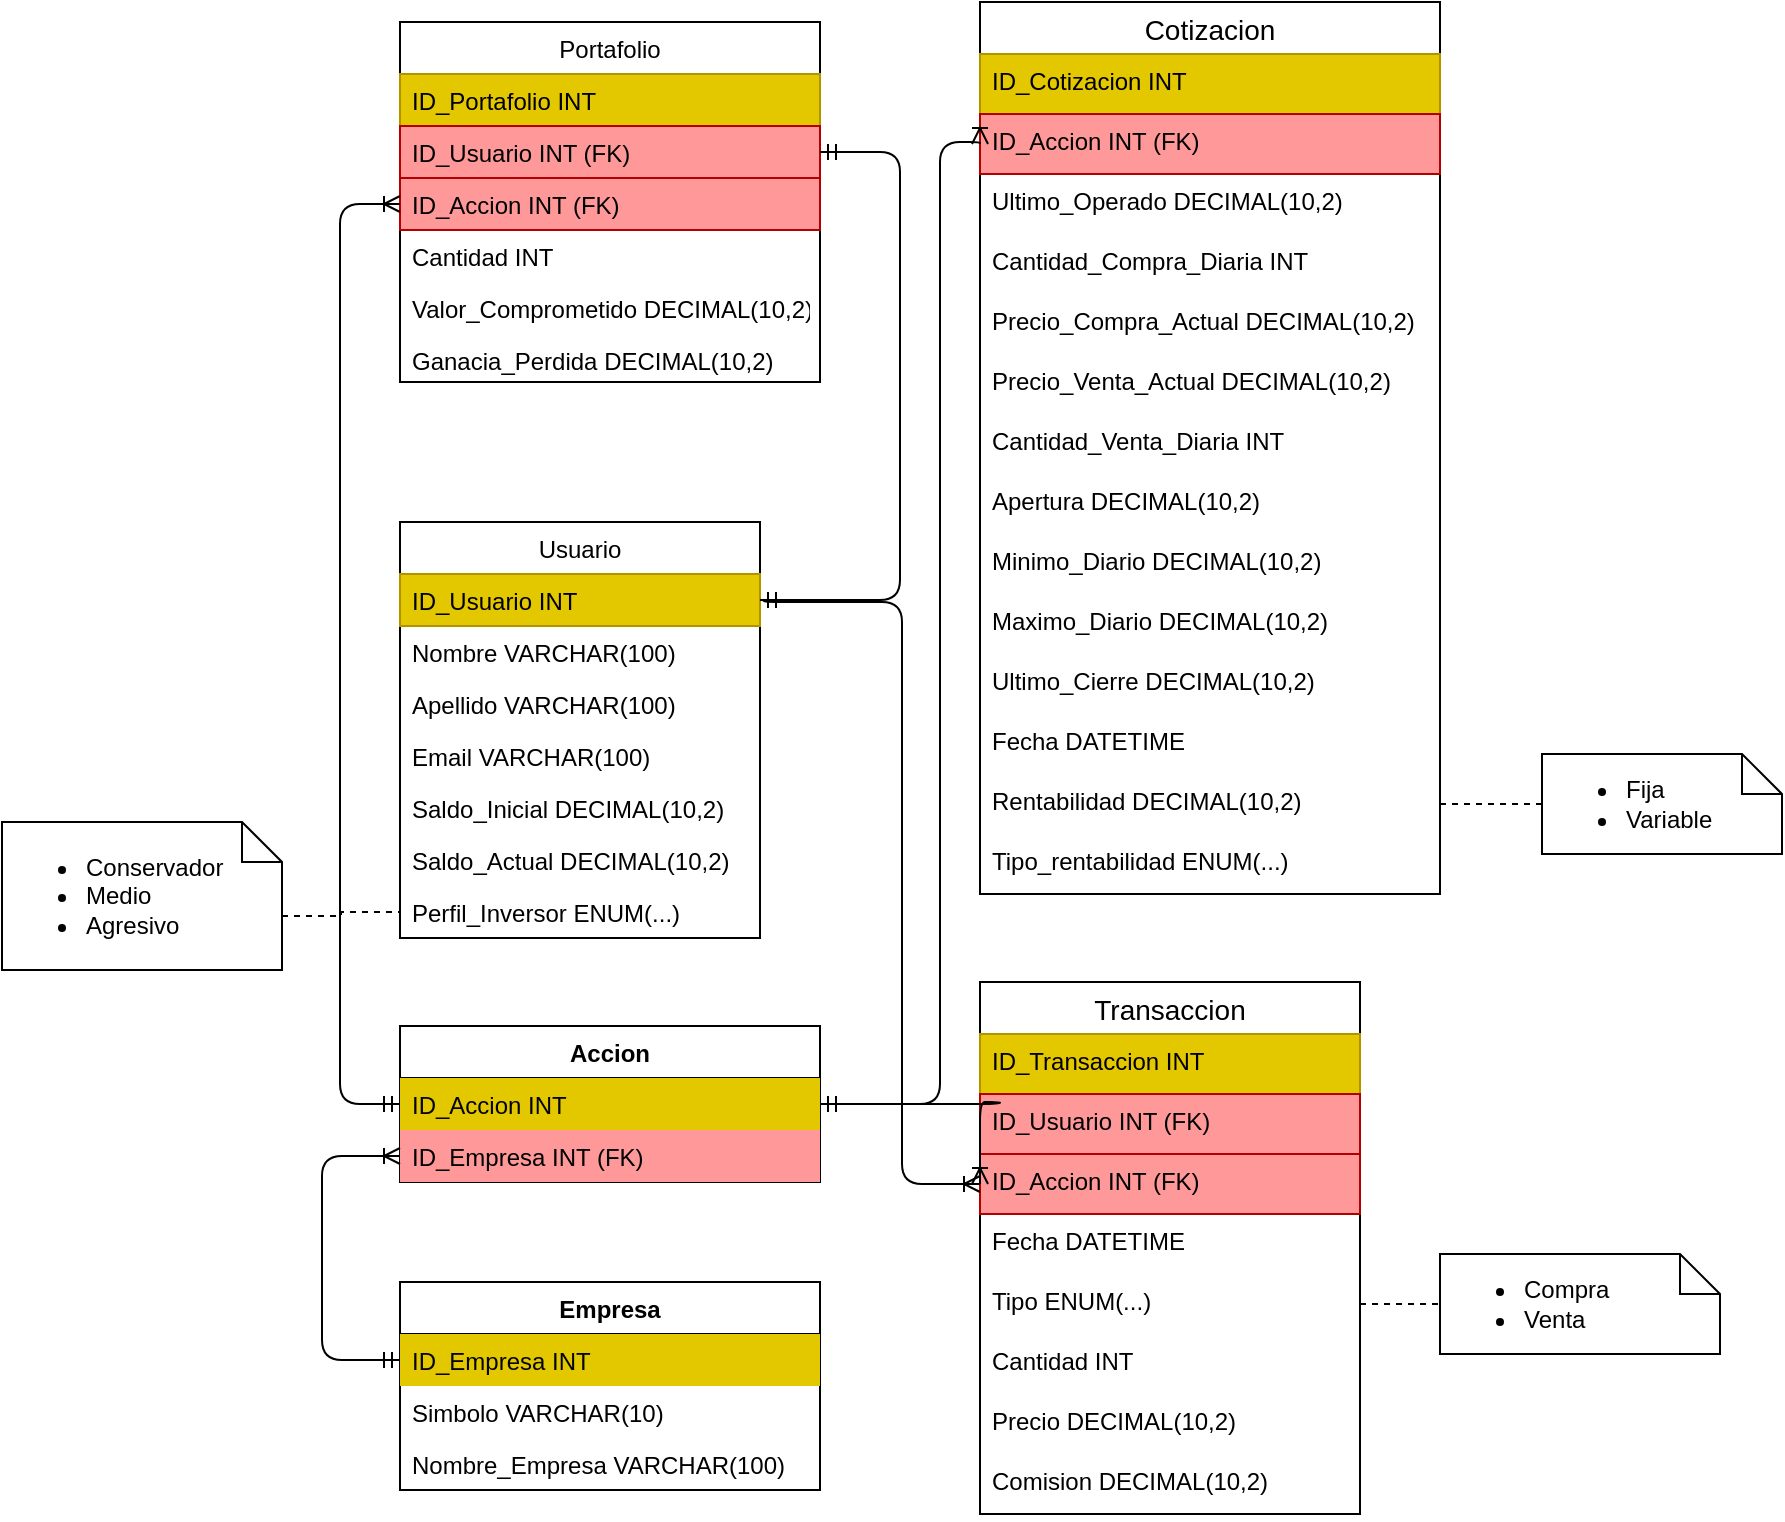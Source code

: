 <mxfile>
    <diagram id="0oqRgSghkAgT4cs2kEvX" name="Broker13">
        <mxGraphModel dx="1404" dy="349" grid="1" gridSize="10" guides="1" tooltips="1" connect="1" arrows="1" fold="1" page="1" pageScale="1" pageWidth="827" pageHeight="1169" math="0" shadow="0">
            <root>
                <mxCell id="0"/>
                <mxCell id="1" parent="0"/>
                <mxCell id="2" value="Portafolio" style="swimlane;fontStyle=0;childLayout=stackLayout;horizontal=1;startSize=26;fillColor=default;horizontalStack=0;resizeParent=1;resizeParentMax=0;resizeLast=0;collapsible=1;marginBottom=0;" parent="1" vertex="1">
                    <mxGeometry x="169" y="60" width="210" height="180" as="geometry"/>
                </mxCell>
                <mxCell id="3" value="ID_Portafolio INT" style="text;strokeColor=#B09500;fillColor=#e3c800;align=left;verticalAlign=top;spacingLeft=4;spacingRight=4;overflow=hidden;rotatable=0;points=[[0,0.5],[1,0.5]];portConstraint=eastwest;fontColor=#000000;" parent="2" vertex="1">
                    <mxGeometry y="26" width="210" height="26" as="geometry"/>
                </mxCell>
                <mxCell id="4" value="ID_Usuario INT (FK)" style="text;strokeColor=#B20000;fillColor=#FF9999;align=left;verticalAlign=top;spacingLeft=4;spacingRight=4;overflow=hidden;rotatable=0;points=[[0,0.5],[1,0.5]];portConstraint=eastwest;fontColor=#000000;" parent="2" vertex="1">
                    <mxGeometry y="52" width="210" height="26" as="geometry"/>
                </mxCell>
                <mxCell id="92" value="ID_Accion INT (FK)" style="text;strokeColor=#B20000;fillColor=#FF9999;align=left;verticalAlign=top;spacingLeft=4;spacingRight=4;overflow=hidden;rotatable=0;points=[[0,0.5],[1,0.5]];portConstraint=eastwest;fontColor=#000000;" parent="2" vertex="1">
                    <mxGeometry y="78" width="210" height="26" as="geometry"/>
                </mxCell>
                <mxCell id="6" value="Cantidad INT" style="text;strokeColor=none;fillColor=none;align=left;verticalAlign=top;spacingLeft=4;spacingRight=4;overflow=hidden;rotatable=0;points=[[0,0.5],[1,0.5]];portConstraint=eastwest;" parent="2" vertex="1">
                    <mxGeometry y="104" width="210" height="26" as="geometry"/>
                </mxCell>
                <mxCell id="7" value="Valor_Comprometido DECIMAL(10,2)" style="text;strokeColor=none;fillColor=none;align=left;verticalAlign=top;spacingLeft=4;spacingRight=4;overflow=hidden;rotatable=0;points=[[0,0.5],[1,0.5]];portConstraint=eastwest;" parent="2" vertex="1">
                    <mxGeometry y="130" width="210" height="26" as="geometry"/>
                </mxCell>
                <mxCell id="8" value="Ganacia_Perdida DECIMAL(10,2)" style="text;strokeColor=none;fillColor=none;align=left;verticalAlign=top;spacingLeft=4;spacingRight=4;overflow=hidden;rotatable=0;points=[[0,0.5],[1,0.5]];portConstraint=eastwest;" parent="2" vertex="1">
                    <mxGeometry y="156" width="210" height="24" as="geometry"/>
                </mxCell>
                <mxCell id="9" value="Usuario" style="swimlane;fontStyle=0;childLayout=stackLayout;horizontal=1;startSize=26;fillColor=default;horizontalStack=0;resizeParent=1;resizeParentMax=0;resizeLast=0;collapsible=1;marginBottom=0;direction=east;" parent="1" vertex="1">
                    <mxGeometry x="169" y="310" width="180" height="208" as="geometry"/>
                </mxCell>
                <mxCell id="10" value="ID_Usuario INT" style="text;strokeColor=#B09500;fillColor=#e3c800;align=left;verticalAlign=top;spacingLeft=4;spacingRight=4;overflow=hidden;rotatable=0;points=[[0,0.5],[1,0.5]];portConstraint=eastwest;fontColor=#000000;" parent="9" vertex="1">
                    <mxGeometry y="26" width="180" height="26" as="geometry"/>
                </mxCell>
                <mxCell id="11" value="Nombre VARCHAR(100)" style="text;strokeColor=none;fillColor=none;align=left;verticalAlign=top;spacingLeft=4;spacingRight=4;overflow=hidden;rotatable=0;points=[[0,0.5],[1,0.5]];portConstraint=eastwest;" parent="9" vertex="1">
                    <mxGeometry y="52" width="180" height="26" as="geometry"/>
                </mxCell>
                <mxCell id="63" value="Apellido VARCHAR(100)" style="text;strokeColor=none;fillColor=none;align=left;verticalAlign=top;spacingLeft=4;spacingRight=4;overflow=hidden;rotatable=0;points=[[0,0.5],[1,0.5]];portConstraint=eastwest;" parent="9" vertex="1">
                    <mxGeometry y="78" width="180" height="26" as="geometry"/>
                </mxCell>
                <mxCell id="12" value="Email VARCHAR(100)" style="text;strokeColor=none;fillColor=none;align=left;verticalAlign=top;spacingLeft=4;spacingRight=4;overflow=hidden;rotatable=0;points=[[0,0.5],[1,0.5]];portConstraint=eastwest;" parent="9" vertex="1">
                    <mxGeometry y="104" width="180" height="26" as="geometry"/>
                </mxCell>
                <mxCell id="13" value="Saldo_Inicial DECIMAL(10,2)" style="text;strokeColor=none;fillColor=none;align=left;verticalAlign=top;spacingLeft=4;spacingRight=4;overflow=hidden;rotatable=0;points=[[0,0.5],[1,0.5]];portConstraint=eastwest;" parent="9" vertex="1">
                    <mxGeometry y="130" width="180" height="26" as="geometry"/>
                </mxCell>
                <mxCell id="93" value="Saldo_Actual DECIMAL(10,2)" style="text;strokeColor=none;fillColor=none;align=left;verticalAlign=top;spacingLeft=4;spacingRight=4;overflow=hidden;rotatable=0;points=[[0,0.5],[1,0.5]];portConstraint=eastwest;" parent="9" vertex="1">
                    <mxGeometry y="156" width="180" height="26" as="geometry"/>
                </mxCell>
                <mxCell id="94" value="Perfil_Inversor ENUM(...)" style="text;strokeColor=none;fillColor=none;align=left;verticalAlign=top;spacingLeft=4;spacingRight=4;overflow=hidden;rotatable=0;points=[[0,0.5],[1,0.5]];portConstraint=eastwest;" parent="9" vertex="1">
                    <mxGeometry y="182" width="180" height="26" as="geometry"/>
                </mxCell>
                <mxCell id="30" value="" style="edgeStyle=orthogonalEdgeStyle;fontSize=12;html=1;endArrow=ERmandOne;startArrow=ERmandOne;exitX=1;exitY=0.5;exitDx=0;exitDy=0;entryX=1;entryY=0.5;entryDx=0;entryDy=0;endFill=0;" parent="1" source="10" target="4" edge="1">
                    <mxGeometry width="100" height="100" relative="1" as="geometry">
                        <mxPoint x="239" y="240" as="sourcePoint"/>
                        <mxPoint x="389" y="70" as="targetPoint"/>
                        <Array as="points">
                            <mxPoint x="419" y="349"/>
                            <mxPoint x="419" y="125"/>
                        </Array>
                    </mxGeometry>
                </mxCell>
                <mxCell id="31" value="Cotizacion" style="swimlane;fontStyle=0;childLayout=stackLayout;horizontal=1;startSize=26;horizontalStack=0;resizeParent=1;resizeParentMax=0;resizeLast=0;collapsible=1;marginBottom=0;align=center;fontSize=14;" parent="1" vertex="1">
                    <mxGeometry x="459" y="50" width="230" height="446" as="geometry"/>
                </mxCell>
                <mxCell id="32" value="ID_Cotizacion INT" style="text;strokeColor=#B09500;fillColor=#e3c800;spacingLeft=4;spacingRight=4;overflow=hidden;rotatable=0;points=[[0,0.5],[1,0.5]];portConstraint=eastwest;fontSize=12;fontColor=#000000;" parent="31" vertex="1">
                    <mxGeometry y="26" width="230" height="30" as="geometry"/>
                </mxCell>
                <mxCell id="33" value="ID_Accion INT (FK)" style="text;strokeColor=#B20000;fillColor=#FF9999;spacingLeft=4;spacingRight=4;overflow=hidden;rotatable=0;points=[[0,0.5],[1,0.5]];portConstraint=eastwest;fontSize=12;fontColor=#000000;" parent="31" vertex="1">
                    <mxGeometry y="56" width="230" height="30" as="geometry"/>
                </mxCell>
                <mxCell id="34" value="Ultimo_Operado DECIMAL(10,2)" style="text;strokeColor=none;fillColor=none;spacingLeft=4;spacingRight=4;overflow=hidden;rotatable=0;points=[[0,0.5],[1,0.5]];portConstraint=eastwest;fontSize=12;" parent="31" vertex="1">
                    <mxGeometry y="86" width="230" height="30" as="geometry"/>
                </mxCell>
                <mxCell id="35" value="Cantidad_Compra_Diaria INT" style="text;strokeColor=none;fillColor=none;spacingLeft=4;spacingRight=4;overflow=hidden;rotatable=0;points=[[0,0.5],[1,0.5]];portConstraint=eastwest;fontSize=12;" parent="31" vertex="1">
                    <mxGeometry y="116" width="230" height="30" as="geometry"/>
                </mxCell>
                <mxCell id="38" value="Precio_Compra_Actual DECIMAL(10,2)" style="text;strokeColor=none;fillColor=none;spacingLeft=4;spacingRight=4;overflow=hidden;rotatable=0;points=[[0,0.5],[1,0.5]];portConstraint=eastwest;fontSize=12;" parent="31" vertex="1">
                    <mxGeometry y="146" width="230" height="30" as="geometry"/>
                </mxCell>
                <mxCell id="37" value="Precio_Venta_Actual DECIMAL(10,2)" style="text;strokeColor=none;fillColor=none;spacingLeft=4;spacingRight=4;overflow=hidden;rotatable=0;points=[[0,0.5],[1,0.5]];portConstraint=eastwest;fontSize=12;" parent="31" vertex="1">
                    <mxGeometry y="176" width="230" height="30" as="geometry"/>
                </mxCell>
                <mxCell id="36" value="Cantidad_Venta_Diaria INT" style="text;strokeColor=none;fillColor=none;spacingLeft=4;spacingRight=4;overflow=hidden;rotatable=0;points=[[0,0.5],[1,0.5]];portConstraint=eastwest;fontSize=12;" parent="31" vertex="1">
                    <mxGeometry y="206" width="230" height="30" as="geometry"/>
                </mxCell>
                <mxCell id="41" value="Apertura DECIMAL(10,2) " style="text;strokeColor=none;fillColor=none;spacingLeft=4;spacingRight=4;overflow=hidden;rotatable=0;points=[[0,0.5],[1,0.5]];portConstraint=eastwest;fontSize=12;" parent="31" vertex="1">
                    <mxGeometry y="236" width="230" height="30" as="geometry"/>
                </mxCell>
                <mxCell id="40" value="Minimo_Diario DECIMAL(10,2)" style="text;strokeColor=none;fillColor=none;spacingLeft=4;spacingRight=4;overflow=hidden;rotatable=0;points=[[0,0.5],[1,0.5]];portConstraint=eastwest;fontSize=12;" parent="31" vertex="1">
                    <mxGeometry y="266" width="230" height="30" as="geometry"/>
                </mxCell>
                <mxCell id="42" value="Maximo_Diario DECIMAL(10,2)" style="text;strokeColor=none;fillColor=none;spacingLeft=4;spacingRight=4;overflow=hidden;rotatable=0;points=[[0,0.5],[1,0.5]];portConstraint=eastwest;fontSize=12;" parent="31" vertex="1">
                    <mxGeometry y="296" width="230" height="30" as="geometry"/>
                </mxCell>
                <mxCell id="39" value="Ultimo_Cierre DECIMAL(10,2)" style="text;strokeColor=none;fillColor=none;spacingLeft=4;spacingRight=4;overflow=hidden;rotatable=0;points=[[0,0.5],[1,0.5]];portConstraint=eastwest;fontSize=12;" parent="31" vertex="1">
                    <mxGeometry y="326" width="230" height="30" as="geometry"/>
                </mxCell>
                <mxCell id="ST5qJPThKV6TzF7BiZBI-119" value="Fecha DATETIME" style="text;strokeColor=none;fillColor=none;spacingLeft=4;spacingRight=4;overflow=hidden;rotatable=0;points=[[0,0.5],[1,0.5]];portConstraint=eastwest;fontSize=12;" parent="31" vertex="1">
                    <mxGeometry y="356" width="230" height="30" as="geometry"/>
                </mxCell>
                <mxCell id="ST5qJPThKV6TzF7BiZBI-120" value="Rentabilidad DECIMAL(10,2)" style="text;strokeColor=none;fillColor=none;spacingLeft=4;spacingRight=4;overflow=hidden;rotatable=0;points=[[0,0.5],[1,0.5]];portConstraint=eastwest;fontSize=12;" parent="31" vertex="1">
                    <mxGeometry y="386" width="230" height="30" as="geometry"/>
                </mxCell>
                <mxCell id="ST5qJPThKV6TzF7BiZBI-113" value="Tipo_rentabilidad ENUM(...)" style="text;strokeColor=none;fillColor=none;spacingLeft=4;spacingRight=4;overflow=hidden;rotatable=0;points=[[0,0.5],[1,0.5]];portConstraint=eastwest;fontSize=12;" parent="31" vertex="1">
                    <mxGeometry y="416" width="230" height="30" as="geometry"/>
                </mxCell>
                <mxCell id="48" value="Transaccion" style="swimlane;fontStyle=0;childLayout=stackLayout;horizontal=1;startSize=26;horizontalStack=0;resizeParent=1;resizeParentMax=0;resizeLast=0;collapsible=1;marginBottom=0;align=center;fontSize=14;fillColor=default;" parent="1" vertex="1">
                    <mxGeometry x="459" y="540" width="190" height="266" as="geometry"/>
                </mxCell>
                <mxCell id="49" value="ID_Transaccion INT" style="text;strokeColor=#B09500;fillColor=#e3c800;spacingLeft=4;spacingRight=4;overflow=hidden;rotatable=0;points=[[0,0.5],[1,0.5]];portConstraint=eastwest;fontSize=12;fontColor=#000000;" parent="48" vertex="1">
                    <mxGeometry y="26" width="190" height="30" as="geometry"/>
                </mxCell>
                <mxCell id="50" value="ID_Usuario INT (FK)" style="text;strokeColor=#B20000;fillColor=#FF9999;spacingLeft=4;spacingRight=4;overflow=hidden;rotatable=0;points=[[0,0.5],[1,0.5]];portConstraint=eastwest;fontSize=12;fontColor=#000000;" parent="48" vertex="1">
                    <mxGeometry y="56" width="190" height="30" as="geometry"/>
                </mxCell>
                <mxCell id="51" value="ID_Accion INT (FK)" style="text;strokeColor=#B20000;fillColor=#FF9999;spacingLeft=4;spacingRight=4;overflow=hidden;rotatable=0;points=[[0,0.5],[1,0.5]];portConstraint=eastwest;fontSize=12;fontColor=#000000;" parent="48" vertex="1">
                    <mxGeometry y="86" width="190" height="30" as="geometry"/>
                </mxCell>
                <mxCell id="54" value="Fecha DATETIME" style="text;strokeColor=none;fillColor=none;spacingLeft=4;spacingRight=4;overflow=hidden;rotatable=0;points=[[0,0.5],[1,0.5]];portConstraint=eastwest;fontSize=12;" parent="48" vertex="1">
                    <mxGeometry y="116" width="190" height="30" as="geometry"/>
                </mxCell>
                <mxCell id="55" value="Tipo ENUM(...)" style="text;strokeColor=none;fillColor=none;spacingLeft=4;spacingRight=4;overflow=hidden;rotatable=0;points=[[0,0.5],[1,0.5]];portConstraint=eastwest;fontSize=12;" parent="48" vertex="1">
                    <mxGeometry y="146" width="190" height="30" as="geometry"/>
                </mxCell>
                <mxCell id="52" value="Cantidad INT" style="text;strokeColor=none;fillColor=none;spacingLeft=4;spacingRight=4;overflow=hidden;rotatable=0;points=[[0,0.5],[1,0.5]];portConstraint=eastwest;fontSize=12;" parent="48" vertex="1">
                    <mxGeometry y="176" width="190" height="30" as="geometry"/>
                </mxCell>
                <mxCell id="95" value="Precio DECIMAL(10,2)" style="text;strokeColor=none;fillColor=none;spacingLeft=4;spacingRight=4;overflow=hidden;rotatable=0;points=[[0,0.5],[1,0.5]];portConstraint=eastwest;fontSize=12;" parent="48" vertex="1">
                    <mxGeometry y="206" width="190" height="30" as="geometry"/>
                </mxCell>
                <mxCell id="96" value="Comision DECIMAL(10,2)" style="text;strokeColor=none;fillColor=none;spacingLeft=4;spacingRight=4;overflow=hidden;rotatable=0;points=[[0,0.5],[1,0.5]];portConstraint=eastwest;fontSize=12;" parent="48" vertex="1">
                    <mxGeometry y="236" width="190" height="30" as="geometry"/>
                </mxCell>
                <mxCell id="56" value="" style="fontSize=12;html=1;endArrow=ERoneToMany;startArrow=ERmandOne;edgeStyle=orthogonalEdgeStyle;exitX=1;exitY=0.5;exitDx=0;exitDy=0;" parent="1" source="10" target="51" edge="1">
                    <mxGeometry width="100" height="100" relative="1" as="geometry">
                        <mxPoint x="349" y="385" as="sourcePoint"/>
                        <mxPoint x="459" y="500" as="targetPoint"/>
                        <Array as="points">
                            <mxPoint x="351" y="349"/>
                            <mxPoint x="351" y="350"/>
                            <mxPoint x="420" y="350"/>
                            <mxPoint x="420" y="641"/>
                        </Array>
                    </mxGeometry>
                </mxCell>
                <mxCell id="75" value="Accion" style="swimlane;fontStyle=1;align=center;verticalAlign=top;childLayout=stackLayout;horizontal=1;startSize=26;horizontalStack=0;resizeParent=1;resizeParentMax=0;resizeLast=0;collapsible=1;marginBottom=0;" parent="1" vertex="1">
                    <mxGeometry x="169" y="562" width="210" height="78" as="geometry"/>
                </mxCell>
                <mxCell id="76" value="ID_Accion INT" style="text;strokeColor=none;fillColor=#e3c800;align=left;verticalAlign=top;spacingLeft=4;spacingRight=4;overflow=hidden;rotatable=0;points=[[0,0.5],[1,0.5]];portConstraint=eastwest;fontColor=#050505;" parent="75" vertex="1">
                    <mxGeometry y="26" width="210" height="26" as="geometry"/>
                </mxCell>
                <mxCell id="81" value="ID_Empresa INT (FK)" style="text;strokeColor=none;fillColor=#FF9999;align=left;verticalAlign=top;spacingLeft=4;spacingRight=4;overflow=hidden;rotatable=0;points=[[0,0.5],[1,0.5]];portConstraint=eastwest;" parent="75" vertex="1">
                    <mxGeometry y="52" width="210" height="26" as="geometry"/>
                </mxCell>
                <mxCell id="102" value="" style="fontSize=12;html=1;endArrow=ERoneToMany;startArrow=ERmandOne;edgeStyle=orthogonalEdgeStyle;exitX=1;exitY=0.5;exitDx=0;exitDy=0;entryX=0;entryY=0.5;entryDx=0;entryDy=0;" parent="1" source="76" target="51" edge="1">
                    <mxGeometry width="100" height="100" relative="1" as="geometry">
                        <mxPoint x="349" y="580" as="sourcePoint"/>
                        <mxPoint x="550" y="630" as="targetPoint"/>
                        <Array as="points">
                            <mxPoint x="469" y="601"/>
                            <mxPoint x="630" y="600"/>
                        </Array>
                    </mxGeometry>
                </mxCell>
                <mxCell id="107" value="" style="fontSize=12;html=1;endArrow=ERoneToMany;startArrow=ERmandOne;edgeStyle=orthogonalEdgeStyle;entryX=0;entryY=0.5;entryDx=0;entryDy=0;exitX=0;exitY=0.5;exitDx=0;exitDy=0;" parent="1" source="76" target="92" edge="1">
                    <mxGeometry width="100" height="100" relative="1" as="geometry">
                        <mxPoint x="57" y="420" as="sourcePoint"/>
                        <mxPoint x="169" y="70" as="targetPoint"/>
                        <Array as="points">
                            <mxPoint x="139" y="601"/>
                            <mxPoint x="139" y="151"/>
                        </Array>
                    </mxGeometry>
                </mxCell>
                <mxCell id="108" value="" style="fontSize=12;html=1;endArrow=ERoneToMany;startArrow=ERmandOne;edgeStyle=orthogonalEdgeStyle;exitX=1;exitY=0.5;exitDx=0;exitDy=0;entryX=0;entryY=0.5;entryDx=0;entryDy=0;" parent="1" source="75" target="33" edge="1">
                    <mxGeometry width="100" height="100" relative="1" as="geometry">
                        <mxPoint x="319" y="560" as="sourcePoint"/>
                        <mxPoint x="459" y="60" as="targetPoint"/>
                        <Array as="points">
                            <mxPoint x="439" y="601"/>
                            <mxPoint x="439" y="120"/>
                            <mxPoint x="459" y="120"/>
                        </Array>
                    </mxGeometry>
                </mxCell>
                <mxCell id="ST5qJPThKV6TzF7BiZBI-108" value="Empresa" style="swimlane;fontStyle=1;align=center;verticalAlign=top;childLayout=stackLayout;horizontal=1;startSize=26;horizontalStack=0;resizeParent=1;resizeParentMax=0;resizeLast=0;collapsible=1;marginBottom=0;" parent="1" vertex="1">
                    <mxGeometry x="169" y="690" width="210" height="104" as="geometry"/>
                </mxCell>
                <mxCell id="ST5qJPThKV6TzF7BiZBI-109" value="ID_Empresa INT" style="text;strokeColor=none;fillColor=#e3c800;align=left;verticalAlign=top;spacingLeft=4;spacingRight=4;overflow=hidden;rotatable=0;points=[[0,0.5],[1,0.5]];portConstraint=eastwest;fontColor=#050505;" parent="ST5qJPThKV6TzF7BiZBI-108" vertex="1">
                    <mxGeometry y="26" width="210" height="26" as="geometry"/>
                </mxCell>
                <mxCell id="ST5qJPThKV6TzF7BiZBI-110" value="Simbolo VARCHAR(10)" style="text;strokeColor=none;fillColor=none;align=left;verticalAlign=top;spacingLeft=4;spacingRight=4;overflow=hidden;rotatable=0;points=[[0,0.5],[1,0.5]];portConstraint=eastwest;" parent="ST5qJPThKV6TzF7BiZBI-108" vertex="1">
                    <mxGeometry y="52" width="210" height="26" as="geometry"/>
                </mxCell>
                <mxCell id="ST5qJPThKV6TzF7BiZBI-111" value="Nombre_Empresa VARCHAR(100)" style="text;strokeColor=none;fillColor=none;align=left;verticalAlign=top;spacingLeft=4;spacingRight=4;overflow=hidden;rotatable=0;points=[[0,0.5],[1,0.5]];portConstraint=eastwest;" parent="ST5qJPThKV6TzF7BiZBI-108" vertex="1">
                    <mxGeometry y="78" width="210" height="26" as="geometry"/>
                </mxCell>
                <mxCell id="ST5qJPThKV6TzF7BiZBI-112" value="" style="fontSize=12;html=1;endArrow=ERoneToMany;startArrow=ERmandOne;edgeStyle=orthogonalEdgeStyle;entryX=0;entryY=0.5;entryDx=0;entryDy=0;exitX=0;exitY=0.5;exitDx=0;exitDy=0;" parent="1" source="ST5qJPThKV6TzF7BiZBI-109" target="81" edge="1">
                    <mxGeometry width="100" height="100" relative="1" as="geometry">
                        <mxPoint y="689.95" as="sourcePoint"/>
                        <mxPoint x="121" y="621.95" as="targetPoint"/>
                        <Array as="points">
                            <mxPoint x="130" y="729"/>
                            <mxPoint x="130" y="627"/>
                        </Array>
                    </mxGeometry>
                </mxCell>
                <mxCell id="R_Kpf6Vsv6gGEii1WJ3v-108" value="&lt;ul&gt;&lt;li&gt;Fija&lt;/li&gt;&lt;li&gt;Variable&lt;/li&gt;&lt;/ul&gt;" style="shape=note;size=20;whiteSpace=wrap;html=1;align=left;" parent="1" vertex="1">
                    <mxGeometry x="740" y="426" width="120" height="50" as="geometry"/>
                </mxCell>
                <mxCell id="R_Kpf6Vsv6gGEii1WJ3v-109" style="edgeStyle=orthogonalEdgeStyle;rounded=0;orthogonalLoop=1;jettySize=auto;html=1;exitX=1;exitY=0.5;exitDx=0;exitDy=0;entryX=0;entryY=0.5;entryDx=0;entryDy=0;entryPerimeter=0;dashed=1;endArrow=none;endFill=0;" parent="1" source="ST5qJPThKV6TzF7BiZBI-120" target="R_Kpf6Vsv6gGEii1WJ3v-108" edge="1">
                    <mxGeometry relative="1" as="geometry"/>
                </mxCell>
                <mxCell id="R_Kpf6Vsv6gGEii1WJ3v-110" value="&lt;ul&gt;&lt;li&gt;Conservador&lt;/li&gt;&lt;li&gt;Medio&lt;/li&gt;&lt;li&gt;Agresivo&lt;/li&gt;&lt;/ul&gt;" style="shape=note;size=20;whiteSpace=wrap;html=1;align=left;" parent="1" vertex="1">
                    <mxGeometry x="-30" y="460" width="140" height="74" as="geometry"/>
                </mxCell>
                <mxCell id="R_Kpf6Vsv6gGEii1WJ3v-111" style="edgeStyle=orthogonalEdgeStyle;rounded=0;orthogonalLoop=1;jettySize=auto;html=1;exitX=0;exitY=0;exitDx=140;exitDy=47;entryX=0;entryY=0.5;entryDx=0;entryDy=0;dashed=1;endArrow=none;endFill=0;exitPerimeter=0;" parent="1" source="R_Kpf6Vsv6gGEii1WJ3v-110" target="94" edge="1">
                    <mxGeometry relative="1" as="geometry">
                        <mxPoint x="699" y="461" as="sourcePoint"/>
                        <mxPoint x="750" y="461" as="targetPoint"/>
                    </mxGeometry>
                </mxCell>
                <mxCell id="R_Kpf6Vsv6gGEii1WJ3v-112" value="&lt;ul&gt;&lt;li&gt;Compra&lt;/li&gt;&lt;li&gt;Venta&lt;/li&gt;&lt;/ul&gt;" style="shape=note;size=20;whiteSpace=wrap;html=1;align=left;" parent="1" vertex="1">
                    <mxGeometry x="689" y="676" width="140" height="50" as="geometry"/>
                </mxCell>
                <mxCell id="R_Kpf6Vsv6gGEii1WJ3v-113" style="edgeStyle=orthogonalEdgeStyle;rounded=0;orthogonalLoop=1;jettySize=auto;html=1;exitX=1;exitY=0.5;exitDx=0;exitDy=0;entryX=0;entryY=0.5;entryDx=0;entryDy=0;entryPerimeter=0;dashed=1;endArrow=none;endFill=0;" parent="1" source="55" target="R_Kpf6Vsv6gGEii1WJ3v-112" edge="1">
                    <mxGeometry relative="1" as="geometry"/>
                </mxCell>
            </root>
        </mxGraphModel>
    </diagram>
</mxfile>